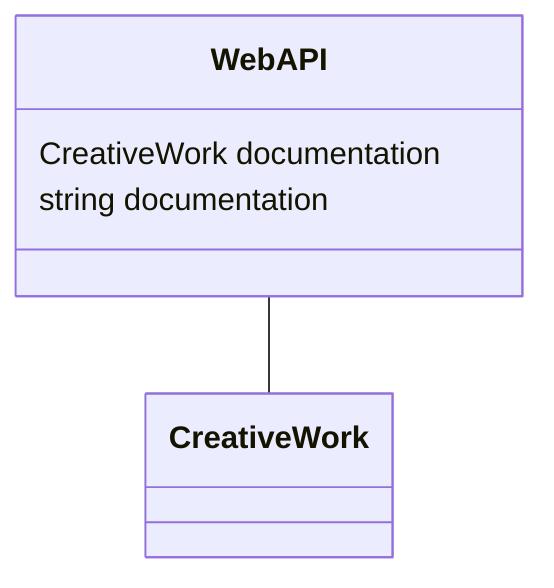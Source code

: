 classDiagram
  WebAPI -- CreativeWork


class WebAPI {

  CreativeWork documentation
  string documentation

 }